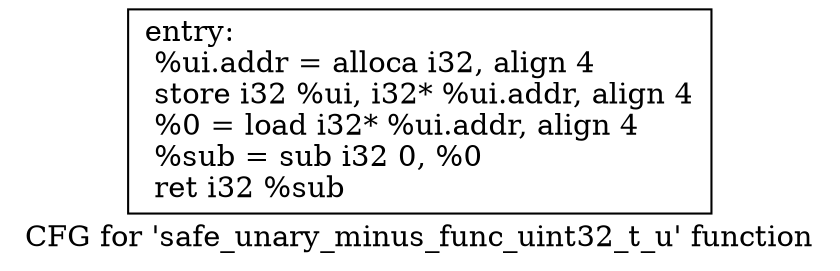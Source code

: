 digraph "CFG for 'safe_unary_minus_func_uint32_t_u' function" {
	label="CFG for 'safe_unary_minus_func_uint32_t_u' function";

	Node0xbb91f78 [shape=record,label="{entry:\l  %ui.addr = alloca i32, align 4\l  store i32 %ui, i32* %ui.addr, align 4\l  %0 = load i32* %ui.addr, align 4\l  %sub = sub i32 0, %0\l  ret i32 %sub\l}"];
}
